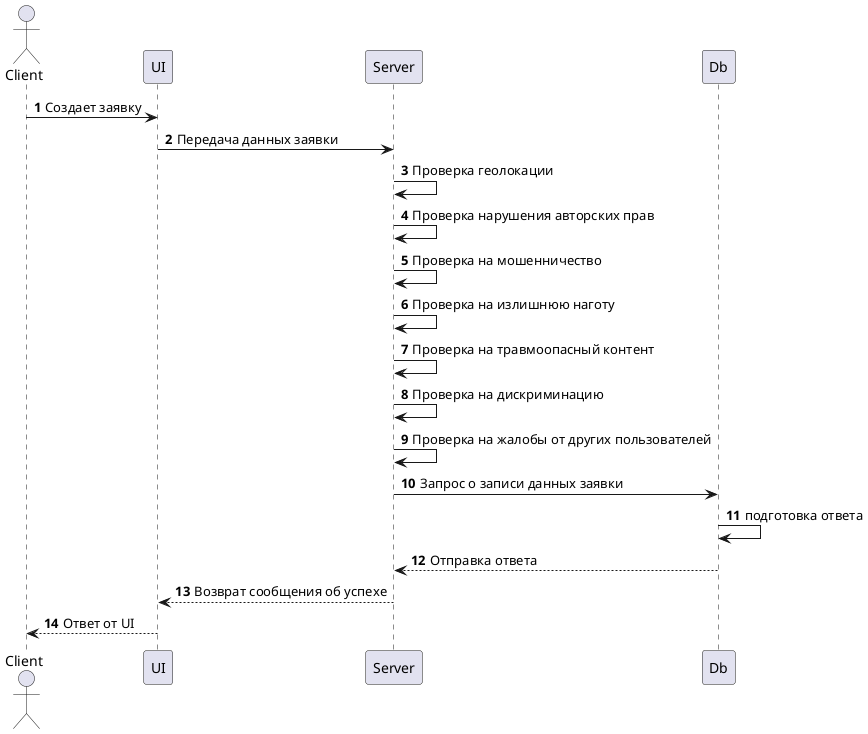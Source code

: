 @startuml
    autonumber

    actor Client
    
    participant UI
    participant Server
    participant Db

    Client -> UI: Создает заявку
    UI -> Server: Передача данных заявки
    Server -> Server: Проверка геолокации
    Server -> Server: Проверка нарушения авторских прав
    Server -> Server: Проверка на мошенничество
    Server -> Server: Проверка на излишнюю наготу
    Server -> Server: Проверка на травмоопасный контент
    Server -> Server: Проверка на дискриминацию
    Server -> Server: Проверка на жалобы от других пользователей
    Server -> Db: Запрос о записи данных заявки
    Db -> Db: подготовка ответа
    Server <-- Db: Отправка ответа
    UI <-- Server: Возврат сообщения об успехе
    Client <-- UI: Ответ от UI

@enduml